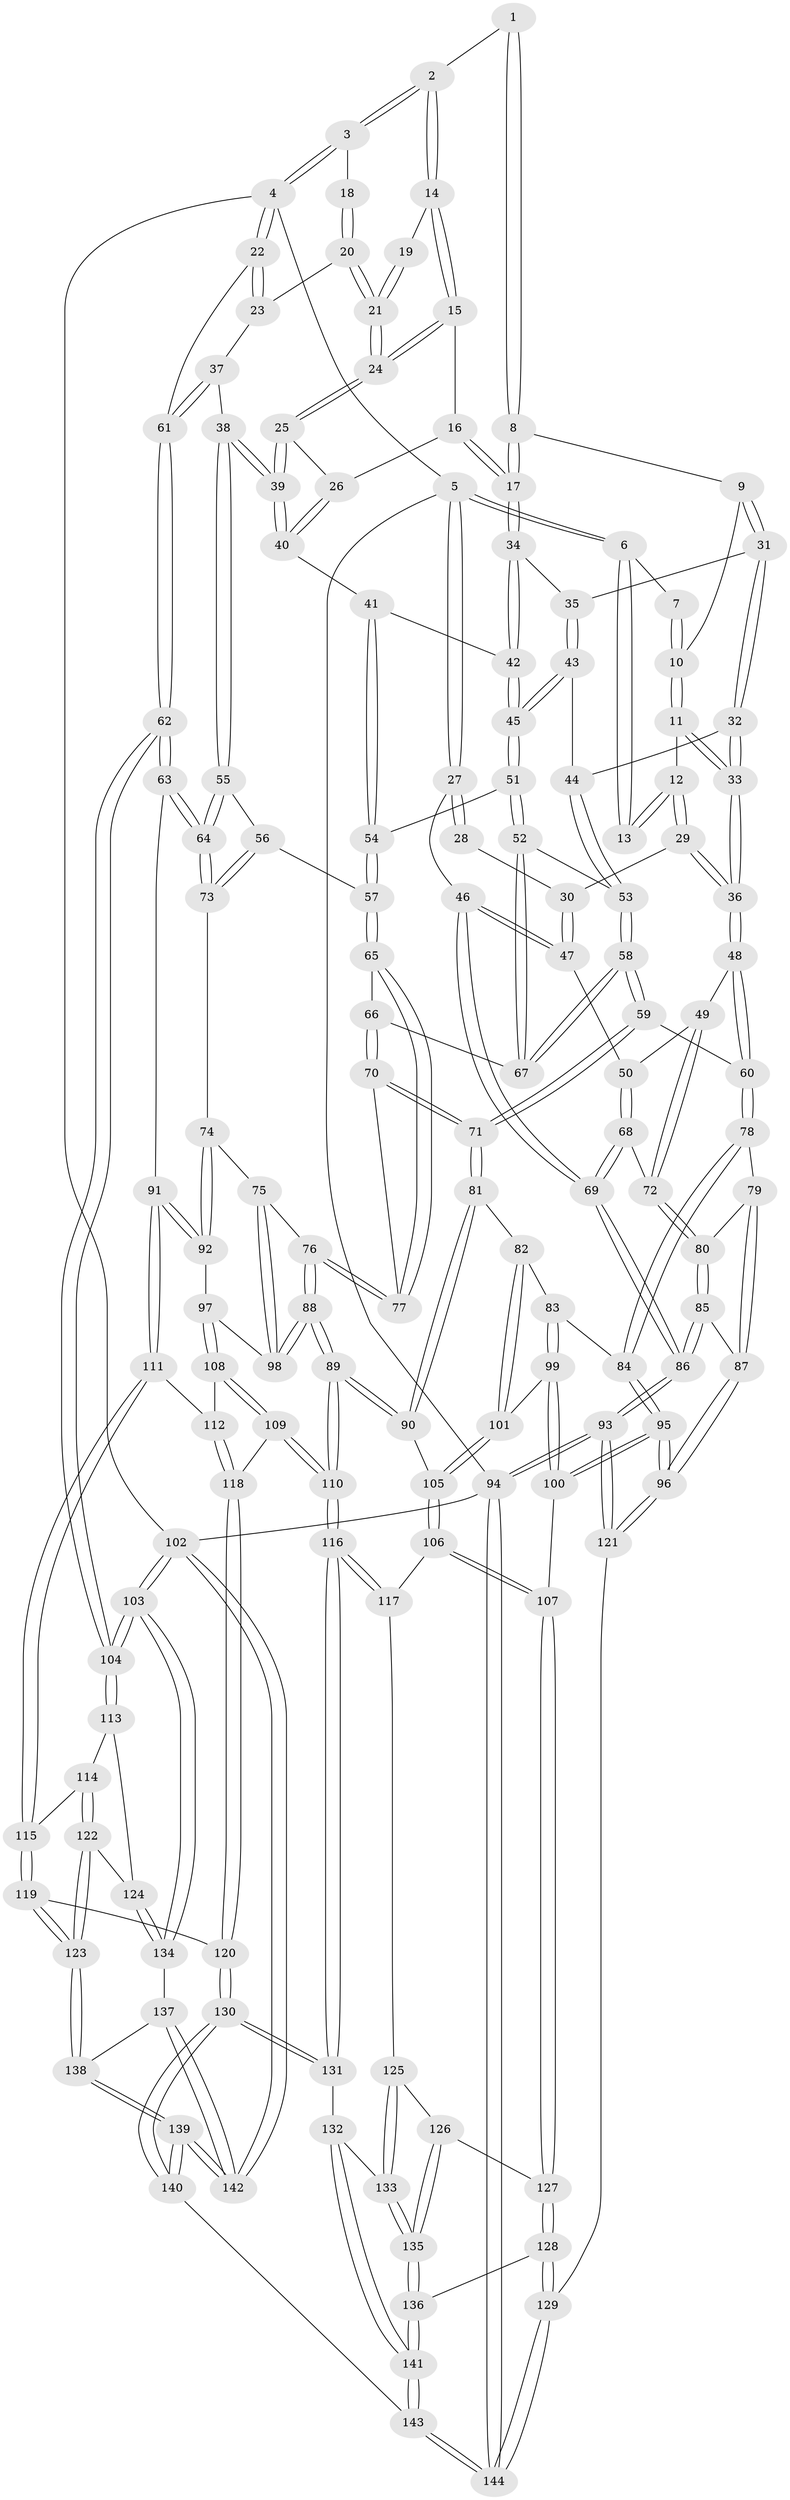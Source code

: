 // Generated by graph-tools (version 1.1) at 2025/38/03/09/25 02:38:46]
// undirected, 144 vertices, 357 edges
graph export_dot {
graph [start="1"]
  node [color=gray90,style=filled];
  1 [pos="+0.41149469774411684+0"];
  2 [pos="+0.6604087582299403+0"];
  3 [pos="+1+0"];
  4 [pos="+1+0"];
  5 [pos="+0+0"];
  6 [pos="+0.24755288377798065+0"];
  7 [pos="+0.3601199288431621+0"];
  8 [pos="+0.45491189664195475+0.08831646596722817"];
  9 [pos="+0.38693783495822104+0.1578070306424823"];
  10 [pos="+0.34963047034673744+0.13597278472939509"];
  11 [pos="+0.2668282657632541+0.15132301889367128"];
  12 [pos="+0.22272390384897264+0.1133352304713378"];
  13 [pos="+0.21719892082803924+0.10360987464474558"];
  14 [pos="+0.6729101203439558+0.021516035723425423"];
  15 [pos="+0.6728426759818241+0.022278091421775274"];
  16 [pos="+0.6590948299629174+0.060926220993148"];
  17 [pos="+0.5466988220652153+0.17684939958998158"];
  18 [pos="+0.9388390754925269+0"];
  19 [pos="+0.834983532969822+0.08628036445976572"];
  20 [pos="+0.8976888424799667+0.15495291627771846"];
  21 [pos="+0.8521303886222344+0.16837177975899276"];
  22 [pos="+1+0.015257702838558292"];
  23 [pos="+0.9289607499327475+0.16662090320418352"];
  24 [pos="+0.834272571022409+0.1823667847275219"];
  25 [pos="+0.8115976391116703+0.23122373314195388"];
  26 [pos="+0.7059251897971174+0.19047183477526236"];
  27 [pos="+0+0"];
  28 [pos="+0.1327252366142197+0.13613103014641317"];
  29 [pos="+0.17855762733040664+0.23202614935505284"];
  30 [pos="+0.09738074311112692+0.25113640141332816"];
  31 [pos="+0.39610069921203395+0.20302735435091812"];
  32 [pos="+0.3528197629774602+0.2775637145230051"];
  33 [pos="+0.30324476255390925+0.29994128626821465"];
  34 [pos="+0.5445122872223698+0.19015885098214524"];
  35 [pos="+0.4950440497201544+0.2039882017777813"];
  36 [pos="+0.30153842241764894+0.3022035585441382"];
  37 [pos="+0.9712603420588197+0.303291110670029"];
  38 [pos="+0.8373951859247912+0.3303291845554091"];
  39 [pos="+0.8171559739040832+0.2864591895962749"];
  40 [pos="+0.6379044002871606+0.2786273155120797"];
  41 [pos="+0.6312010759817839+0.28221966394225895"];
  42 [pos="+0.5715923847200918+0.25415750420580674"];
  43 [pos="+0.4300317416769377+0.3008477589777219"];
  44 [pos="+0.42985181631922553+0.30087044287737535"];
  45 [pos="+0.5160715044660821+0.31920631825119306"];
  46 [pos="+0+0.323133652910689"];
  47 [pos="+0.06728047646481373+0.27718158922108227"];
  48 [pos="+0.2732837813429202+0.38981935863969314"];
  49 [pos="+0.25605094378667037+0.3843960218108348"];
  50 [pos="+0.21300028392352635+0.3696606990072819"];
  51 [pos="+0.5150263301264435+0.3868076897399535"];
  52 [pos="+0.5144707637642977+0.3881914379052811"];
  53 [pos="+0.4344648734098401+0.3519252572491965"];
  54 [pos="+0.6512625750457441+0.3632720553074478"];
  55 [pos="+0.8232923154065528+0.3700676242096744"];
  56 [pos="+0.6880587690994173+0.41364392929305577"];
  57 [pos="+0.6824067478795606+0.41270911318800924"];
  58 [pos="+0.39505095035847504+0.43921672228709485"];
  59 [pos="+0.3690530529898123+0.45491630193841387"];
  60 [pos="+0.2877185532736276+0.4440432620680315"];
  61 [pos="+1+0.3597545429562208"];
  62 [pos="+1+0.6001875506279689"];
  63 [pos="+0.9099452773844008+0.5371270964568876"];
  64 [pos="+0.8930969131492397+0.5247481619414917"];
  65 [pos="+0.6251553914435747+0.462876600521889"];
  66 [pos="+0.5312339687604051+0.4337280927915562"];
  67 [pos="+0.5114943469434037+0.40164155862461526"];
  68 [pos="+0+0.4542197595577299"];
  69 [pos="+0+0.3740187406100987"];
  70 [pos="+0.495472189434837+0.5375812026896744"];
  71 [pos="+0.4696831937426464+0.5506606681987202"];
  72 [pos="+0+0.4696356266744223"];
  73 [pos="+0.7465933799771904+0.5473738989882521"];
  74 [pos="+0.7269551608825492+0.5689063320592859"];
  75 [pos="+0.6467861252104652+0.5762837650986335"];
  76 [pos="+0.6263632308067535+0.5765867426543757"];
  77 [pos="+0.6095742811985752+0.5482440348248675"];
  78 [pos="+0.25476327061951487+0.5042573294493353"];
  79 [pos="+0.16443275596848342+0.5106442547068287"];
  80 [pos="+0.038003816758370876+0.49845282914909905"];
  81 [pos="+0.46361726296146777+0.5817079969089732"];
  82 [pos="+0.39033850236228784+0.6121741828603838"];
  83 [pos="+0.29415511576998804+0.5531429517510835"];
  84 [pos="+0.25544925224686615+0.5090968061517928"];
  85 [pos="+0.06822601277960186+0.6309752457585743"];
  86 [pos="+0+0.6458167828171232"];
  87 [pos="+0.0990188754599464+0.6834228101502157"];
  88 [pos="+0.5902831440499824+0.6932854941519914"];
  89 [pos="+0.5729123579721375+0.7121605339450905"];
  90 [pos="+0.5007176997072319+0.6636032491390277"];
  91 [pos="+0.8081251660838216+0.6761206559853323"];
  92 [pos="+0.7507072746921851+0.6669012647592751"];
  93 [pos="+0+0.8955366350500791"];
  94 [pos="+0+1"];
  95 [pos="+0.18775216000561853+0.7218955906744717"];
  96 [pos="+0.12540129238353026+0.7489225169466591"];
  97 [pos="+0.7308101253314384+0.6813154355696277"];
  98 [pos="+0.7210136629737501+0.6812687368818974"];
  99 [pos="+0.3237176723910394+0.6539039014390206"];
  100 [pos="+0.2722719313292904+0.7400602758777783"];
  101 [pos="+0.3791193889170466+0.6495075903498285"];
  102 [pos="+1+1"];
  103 [pos="+1+0.8326991686462003"];
  104 [pos="+1+0.6021057898435158"];
  105 [pos="+0.3987108237851781+0.7068307109526171"];
  106 [pos="+0.39705422875925966+0.7100746590877568"];
  107 [pos="+0.2827623458958806+0.7463496217009798"];
  108 [pos="+0.7302400867248681+0.6988988493153254"];
  109 [pos="+0.7278949175642928+0.7514645072826053"];
  110 [pos="+0.572770337614397+0.7634516366809904"];
  111 [pos="+0.8224401428941465+0.7047328849210337"];
  112 [pos="+0.7834600910021259+0.7508088496187322"];
  113 [pos="+0.9221667537713939+0.7363390381095277"];
  114 [pos="+0.8665954206311365+0.7322985039953438"];
  115 [pos="+0.8470147312923362+0.7256889428338211"];
  116 [pos="+0.5674098880629947+0.790857427108941"];
  117 [pos="+0.43164847281857743+0.7836630072490055"];
  118 [pos="+0.7519254091289438+0.7899913574076907"];
  119 [pos="+0.7793432727511992+0.8642989386943262"];
  120 [pos="+0.7598521547692236+0.8582180214864257"];
  121 [pos="+0.0976426710922675+0.7865711938739073"];
  122 [pos="+0.8457042430073357+0.846939945461969"];
  123 [pos="+0.8071417828313+0.8800646510757822"];
  124 [pos="+0.9024141790190923+0.8172640042810291"];
  125 [pos="+0.4158700661871219+0.7991252929134439"];
  126 [pos="+0.33450989013044713+0.8167744410956159"];
  127 [pos="+0.30363208861769997+0.7834300743728217"];
  128 [pos="+0.21933174790100826+0.9236226843449169"];
  129 [pos="+0.18982928131903928+0.9290982622424135"];
  130 [pos="+0.5977796235685103+0.9000921032266123"];
  131 [pos="+0.5932881475201223+0.8946260923706713"];
  132 [pos="+0.47653225662091075+0.9039660776225399"];
  133 [pos="+0.4261164721303859+0.8915070398240612"];
  134 [pos="+0.9857688991927289+0.8743082056491219"];
  135 [pos="+0.342599597362222+0.9138870501227465"];
  136 [pos="+0.3357204613966103+0.924217547656581"];
  137 [pos="+0.9095467700639022+0.9198154007697787"];
  138 [pos="+0.8109413812354779+0.8862870906385849"];
  139 [pos="+0.7910201281184565+1"];
  140 [pos="+0.6107162387166444+1"];
  141 [pos="+0.37778869454589825+1"];
  142 [pos="+1+1"];
  143 [pos="+0.39756426710147824+1"];
  144 [pos="+0.08400572599725545+1"];
  1 -- 2;
  1 -- 8;
  1 -- 8;
  2 -- 3;
  2 -- 3;
  2 -- 14;
  2 -- 14;
  3 -- 4;
  3 -- 4;
  3 -- 18;
  4 -- 5;
  4 -- 22;
  4 -- 22;
  4 -- 102;
  5 -- 6;
  5 -- 6;
  5 -- 27;
  5 -- 27;
  5 -- 94;
  6 -- 7;
  6 -- 13;
  6 -- 13;
  7 -- 10;
  7 -- 10;
  8 -- 9;
  8 -- 17;
  8 -- 17;
  9 -- 10;
  9 -- 31;
  9 -- 31;
  10 -- 11;
  10 -- 11;
  11 -- 12;
  11 -- 33;
  11 -- 33;
  12 -- 13;
  12 -- 13;
  12 -- 29;
  12 -- 29;
  14 -- 15;
  14 -- 15;
  14 -- 19;
  15 -- 16;
  15 -- 24;
  15 -- 24;
  16 -- 17;
  16 -- 17;
  16 -- 26;
  17 -- 34;
  17 -- 34;
  18 -- 20;
  18 -- 20;
  19 -- 21;
  19 -- 21;
  20 -- 21;
  20 -- 21;
  20 -- 23;
  21 -- 24;
  21 -- 24;
  22 -- 23;
  22 -- 23;
  22 -- 61;
  23 -- 37;
  24 -- 25;
  24 -- 25;
  25 -- 26;
  25 -- 39;
  25 -- 39;
  26 -- 40;
  26 -- 40;
  27 -- 28;
  27 -- 28;
  27 -- 46;
  28 -- 30;
  29 -- 30;
  29 -- 36;
  29 -- 36;
  30 -- 47;
  30 -- 47;
  31 -- 32;
  31 -- 32;
  31 -- 35;
  32 -- 33;
  32 -- 33;
  32 -- 44;
  33 -- 36;
  33 -- 36;
  34 -- 35;
  34 -- 42;
  34 -- 42;
  35 -- 43;
  35 -- 43;
  36 -- 48;
  36 -- 48;
  37 -- 38;
  37 -- 61;
  37 -- 61;
  38 -- 39;
  38 -- 39;
  38 -- 55;
  38 -- 55;
  39 -- 40;
  39 -- 40;
  40 -- 41;
  41 -- 42;
  41 -- 54;
  41 -- 54;
  42 -- 45;
  42 -- 45;
  43 -- 44;
  43 -- 45;
  43 -- 45;
  44 -- 53;
  44 -- 53;
  45 -- 51;
  45 -- 51;
  46 -- 47;
  46 -- 47;
  46 -- 69;
  46 -- 69;
  47 -- 50;
  48 -- 49;
  48 -- 60;
  48 -- 60;
  49 -- 50;
  49 -- 72;
  49 -- 72;
  50 -- 68;
  50 -- 68;
  51 -- 52;
  51 -- 52;
  51 -- 54;
  52 -- 53;
  52 -- 67;
  52 -- 67;
  53 -- 58;
  53 -- 58;
  54 -- 57;
  54 -- 57;
  55 -- 56;
  55 -- 64;
  55 -- 64;
  56 -- 57;
  56 -- 73;
  56 -- 73;
  57 -- 65;
  57 -- 65;
  58 -- 59;
  58 -- 59;
  58 -- 67;
  58 -- 67;
  59 -- 60;
  59 -- 71;
  59 -- 71;
  60 -- 78;
  60 -- 78;
  61 -- 62;
  61 -- 62;
  62 -- 63;
  62 -- 63;
  62 -- 104;
  62 -- 104;
  63 -- 64;
  63 -- 64;
  63 -- 91;
  64 -- 73;
  64 -- 73;
  65 -- 66;
  65 -- 77;
  65 -- 77;
  66 -- 67;
  66 -- 70;
  66 -- 70;
  68 -- 69;
  68 -- 69;
  68 -- 72;
  69 -- 86;
  69 -- 86;
  70 -- 71;
  70 -- 71;
  70 -- 77;
  71 -- 81;
  71 -- 81;
  72 -- 80;
  72 -- 80;
  73 -- 74;
  74 -- 75;
  74 -- 92;
  74 -- 92;
  75 -- 76;
  75 -- 98;
  75 -- 98;
  76 -- 77;
  76 -- 77;
  76 -- 88;
  76 -- 88;
  78 -- 79;
  78 -- 84;
  78 -- 84;
  79 -- 80;
  79 -- 87;
  79 -- 87;
  80 -- 85;
  80 -- 85;
  81 -- 82;
  81 -- 90;
  81 -- 90;
  82 -- 83;
  82 -- 101;
  82 -- 101;
  83 -- 84;
  83 -- 99;
  83 -- 99;
  84 -- 95;
  84 -- 95;
  85 -- 86;
  85 -- 86;
  85 -- 87;
  86 -- 93;
  86 -- 93;
  87 -- 96;
  87 -- 96;
  88 -- 89;
  88 -- 89;
  88 -- 98;
  88 -- 98;
  89 -- 90;
  89 -- 90;
  89 -- 110;
  89 -- 110;
  90 -- 105;
  91 -- 92;
  91 -- 92;
  91 -- 111;
  91 -- 111;
  92 -- 97;
  93 -- 94;
  93 -- 94;
  93 -- 121;
  93 -- 121;
  94 -- 144;
  94 -- 144;
  94 -- 102;
  95 -- 96;
  95 -- 96;
  95 -- 100;
  95 -- 100;
  96 -- 121;
  96 -- 121;
  97 -- 98;
  97 -- 108;
  97 -- 108;
  99 -- 100;
  99 -- 100;
  99 -- 101;
  100 -- 107;
  101 -- 105;
  101 -- 105;
  102 -- 103;
  102 -- 103;
  102 -- 142;
  102 -- 142;
  103 -- 104;
  103 -- 104;
  103 -- 134;
  103 -- 134;
  104 -- 113;
  104 -- 113;
  105 -- 106;
  105 -- 106;
  106 -- 107;
  106 -- 107;
  106 -- 117;
  107 -- 127;
  107 -- 127;
  108 -- 109;
  108 -- 109;
  108 -- 112;
  109 -- 110;
  109 -- 110;
  109 -- 118;
  110 -- 116;
  110 -- 116;
  111 -- 112;
  111 -- 115;
  111 -- 115;
  112 -- 118;
  112 -- 118;
  113 -- 114;
  113 -- 124;
  114 -- 115;
  114 -- 122;
  114 -- 122;
  115 -- 119;
  115 -- 119;
  116 -- 117;
  116 -- 117;
  116 -- 131;
  116 -- 131;
  117 -- 125;
  118 -- 120;
  118 -- 120;
  119 -- 120;
  119 -- 123;
  119 -- 123;
  120 -- 130;
  120 -- 130;
  121 -- 129;
  122 -- 123;
  122 -- 123;
  122 -- 124;
  123 -- 138;
  123 -- 138;
  124 -- 134;
  124 -- 134;
  125 -- 126;
  125 -- 133;
  125 -- 133;
  126 -- 127;
  126 -- 135;
  126 -- 135;
  127 -- 128;
  127 -- 128;
  128 -- 129;
  128 -- 129;
  128 -- 136;
  129 -- 144;
  129 -- 144;
  130 -- 131;
  130 -- 131;
  130 -- 140;
  130 -- 140;
  131 -- 132;
  132 -- 133;
  132 -- 141;
  132 -- 141;
  133 -- 135;
  133 -- 135;
  134 -- 137;
  135 -- 136;
  135 -- 136;
  136 -- 141;
  136 -- 141;
  137 -- 138;
  137 -- 142;
  137 -- 142;
  138 -- 139;
  138 -- 139;
  139 -- 140;
  139 -- 140;
  139 -- 142;
  139 -- 142;
  140 -- 143;
  141 -- 143;
  141 -- 143;
  143 -- 144;
  143 -- 144;
}
